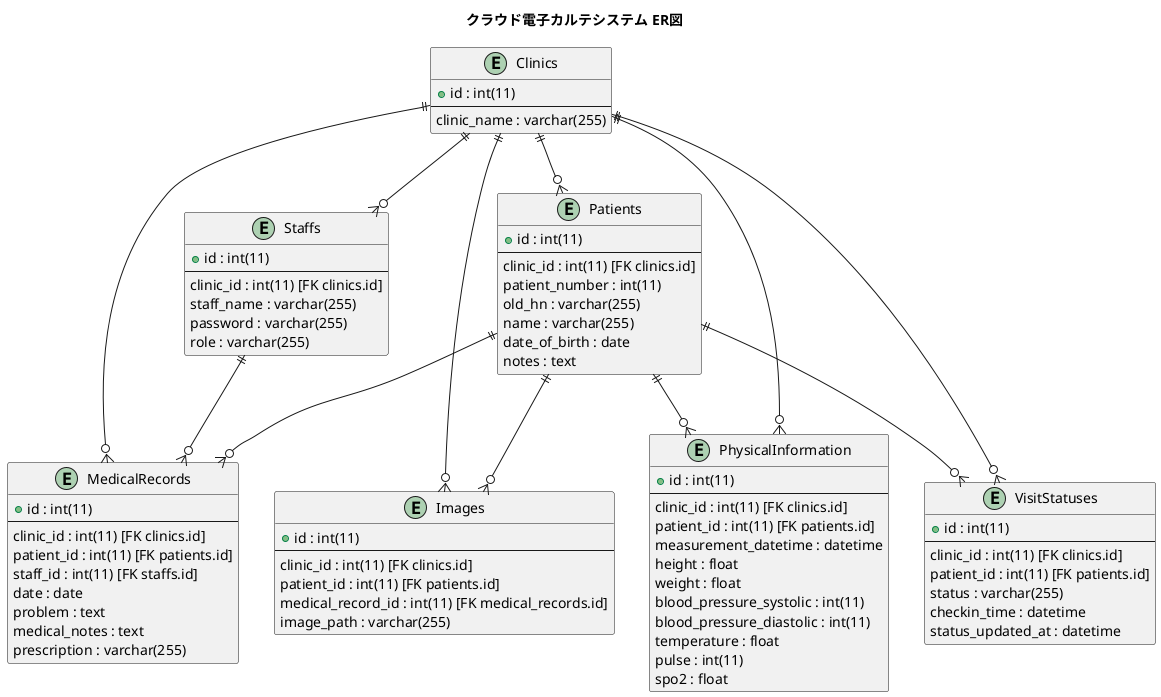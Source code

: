 @startuml
title クラウド電子カルテシステム ER図

entity "Clinics" as clinics {
  + id : int(11)
  ---
  clinic_name : varchar(255)
}

entity "Staffs" as staffs {
  + id : int(11)
  ---
  clinic_id : int(11) [FK clinics.id]
  staff_name : varchar(255)
  password : varchar(255)
  role : varchar(255)
}

entity "Patients" as patients {
  + id : int(11)
  ---
  clinic_id : int(11) [FK clinics.id]
  patient_number : int(11)
  old_hn : varchar(255)
  name : varchar(255)
  date_of_birth : date
  notes : text
}

entity "MedicalRecords" as medical_records {
  + id : int(11)
  ---
  clinic_id : int(11) [FK clinics.id]
  patient_id : int(11) [FK patients.id]
  staff_id : int(11) [FK staffs.id]
  date : date
  problem : text
  medical_notes : text
  prescription : varchar(255)
}

entity "Images" as images {
  + id : int(11)
  ---
  clinic_id : int(11) [FK clinics.id]
  patient_id : int(11) [FK patients.id]
  medical_record_id : int(11) [FK medical_records.id]
  image_path : varchar(255)
}

entity "PhysicalInformation" as physical_information {
  + id : int(11)
  ---
  clinic_id : int(11) [FK clinics.id]
  patient_id : int(11) [FK patients.id]
  measurement_datetime : datetime
  height : float
  weight : float
  blood_pressure_systolic : int(11)
  blood_pressure_diastolic : int(11)
  temperature : float
  pulse : int(11)
  spo2 : float
}

entity "VisitStatuses" as visit_statuses {
  + id : int(11)
  ---
  clinic_id : int(11) [FK clinics.id]
  patient_id : int(11) [FK patients.id]
  status : varchar(255)
  checkin_time : datetime
  status_updated_at : datetime
}

clinics ||--o{ staffs
clinics ||--o{ patients
clinics ||--o{ medical_records
clinics ||--o{ images
clinics ||--o{ physical_information
clinics ||--o{ visit_statuses
staffs ||--o{ medical_records
patients ||--o{ medical_records
patients ||--o{ images
patients ||--o{ physical_information
patients ||--o{ visit_statuses

@enduml
